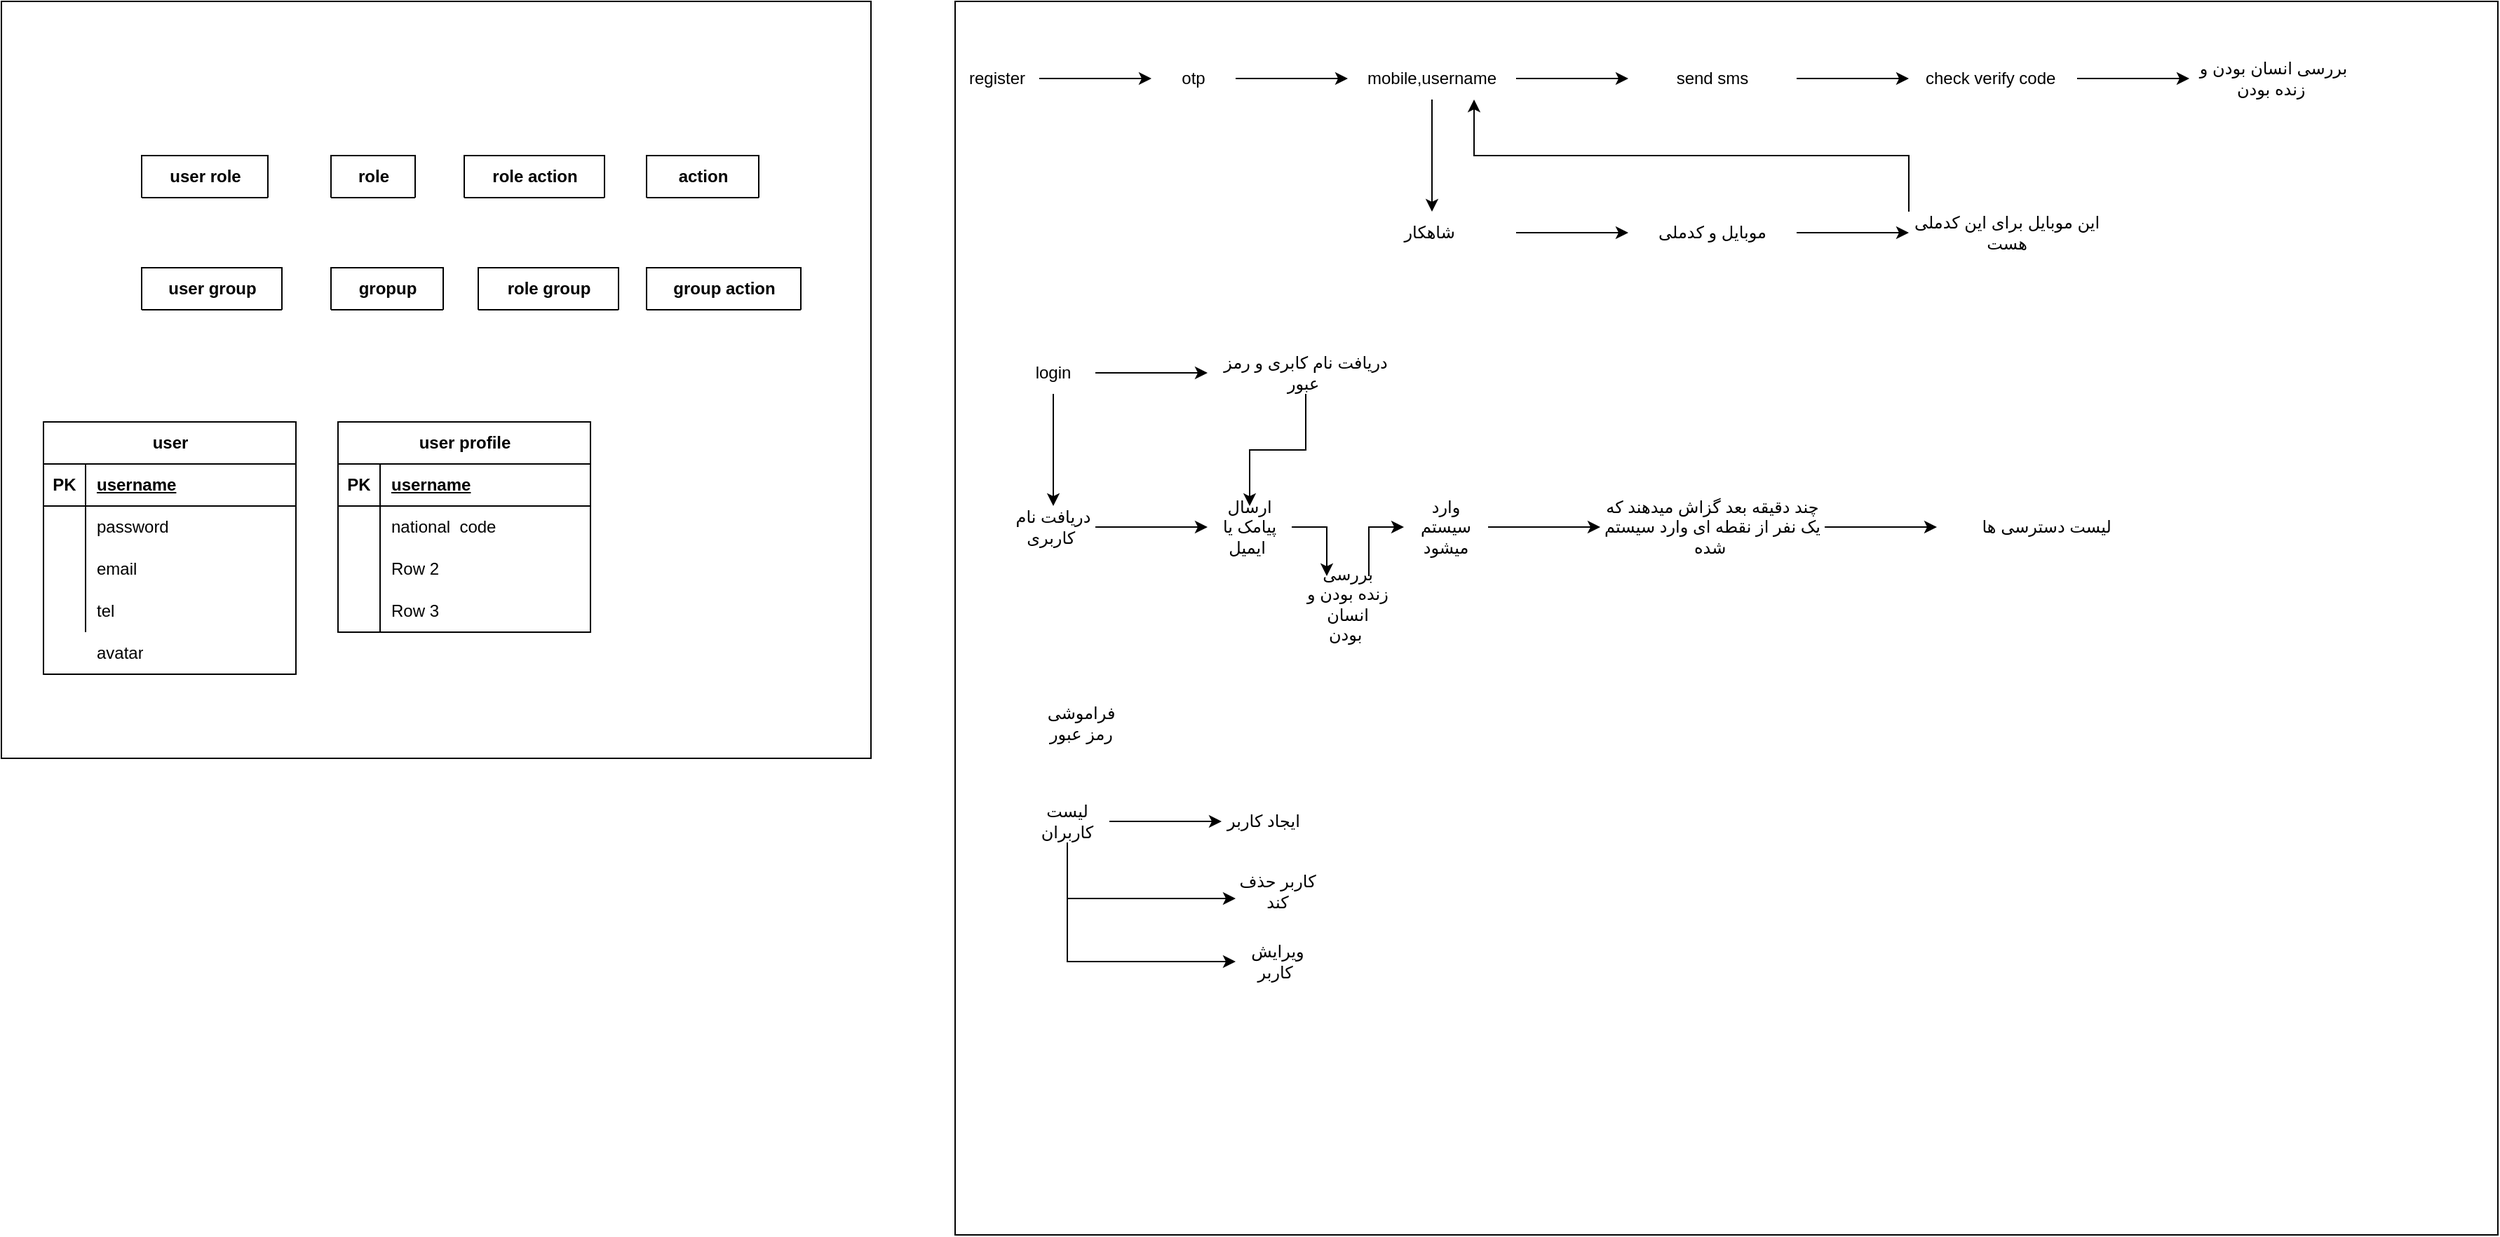 <mxfile version="21.3.2" type="device">
  <diagram name="Page-1" id="mZm7nvFDYZ6d_9sWGojl">
    <mxGraphModel dx="733" dy="1436" grid="1" gridSize="10" guides="1" tooltips="1" connect="1" arrows="1" fold="1" page="1" pageScale="1" pageWidth="850" pageHeight="1100" math="0" shadow="0">
      <root>
        <mxCell id="0" />
        <mxCell id="1" parent="0" />
        <mxCell id="eB7bDLp0G9ZgfpI1zOwj-138" value="" style="verticalLabelPosition=bottom;verticalAlign=top;html=1;shape=mxgraph.basic.rect;fillColor2=none;strokeWidth=1;size=20;indent=5;" vertex="1" parent="1">
          <mxGeometry x="10" y="-20" width="620" height="540" as="geometry" />
        </mxCell>
        <mxCell id="eB7bDLp0G9ZgfpI1zOwj-1" value="user" style="shape=table;startSize=30;container=1;collapsible=1;childLayout=tableLayout;fixedRows=1;rowLines=0;fontStyle=1;align=center;resizeLast=1;html=1;" vertex="1" parent="1">
          <mxGeometry x="40" y="280" width="180" height="180" as="geometry">
            <mxRectangle x="110" y="220" width="70" height="30" as="alternateBounds" />
          </mxGeometry>
        </mxCell>
        <mxCell id="eB7bDLp0G9ZgfpI1zOwj-2" value="" style="shape=tableRow;horizontal=0;startSize=0;swimlaneHead=0;swimlaneBody=0;fillColor=none;collapsible=0;dropTarget=0;points=[[0,0.5],[1,0.5]];portConstraint=eastwest;top=0;left=0;right=0;bottom=1;" vertex="1" parent="eB7bDLp0G9ZgfpI1zOwj-1">
          <mxGeometry y="30" width="180" height="30" as="geometry" />
        </mxCell>
        <mxCell id="eB7bDLp0G9ZgfpI1zOwj-3" value="PK" style="shape=partialRectangle;connectable=0;fillColor=none;top=0;left=0;bottom=0;right=0;fontStyle=1;overflow=hidden;whiteSpace=wrap;html=1;" vertex="1" parent="eB7bDLp0G9ZgfpI1zOwj-2">
          <mxGeometry width="30" height="30" as="geometry">
            <mxRectangle width="30" height="30" as="alternateBounds" />
          </mxGeometry>
        </mxCell>
        <mxCell id="eB7bDLp0G9ZgfpI1zOwj-4" value="username" style="shape=partialRectangle;connectable=0;fillColor=none;top=0;left=0;bottom=0;right=0;align=left;spacingLeft=6;fontStyle=5;overflow=hidden;whiteSpace=wrap;html=1;" vertex="1" parent="eB7bDLp0G9ZgfpI1zOwj-2">
          <mxGeometry x="30" width="150" height="30" as="geometry">
            <mxRectangle width="150" height="30" as="alternateBounds" />
          </mxGeometry>
        </mxCell>
        <mxCell id="eB7bDLp0G9ZgfpI1zOwj-5" value="" style="shape=tableRow;horizontal=0;startSize=0;swimlaneHead=0;swimlaneBody=0;fillColor=none;collapsible=0;dropTarget=0;points=[[0,0.5],[1,0.5]];portConstraint=eastwest;top=0;left=0;right=0;bottom=0;" vertex="1" parent="eB7bDLp0G9ZgfpI1zOwj-1">
          <mxGeometry y="60" width="180" height="30" as="geometry" />
        </mxCell>
        <mxCell id="eB7bDLp0G9ZgfpI1zOwj-6" value="" style="shape=partialRectangle;connectable=0;fillColor=none;top=0;left=0;bottom=0;right=0;editable=1;overflow=hidden;whiteSpace=wrap;html=1;" vertex="1" parent="eB7bDLp0G9ZgfpI1zOwj-5">
          <mxGeometry width="30" height="30" as="geometry">
            <mxRectangle width="30" height="30" as="alternateBounds" />
          </mxGeometry>
        </mxCell>
        <mxCell id="eB7bDLp0G9ZgfpI1zOwj-7" value="password" style="shape=partialRectangle;connectable=0;fillColor=none;top=0;left=0;bottom=0;right=0;align=left;spacingLeft=6;overflow=hidden;whiteSpace=wrap;html=1;" vertex="1" parent="eB7bDLp0G9ZgfpI1zOwj-5">
          <mxGeometry x="30" width="150" height="30" as="geometry">
            <mxRectangle width="150" height="30" as="alternateBounds" />
          </mxGeometry>
        </mxCell>
        <mxCell id="eB7bDLp0G9ZgfpI1zOwj-8" value="" style="shape=tableRow;horizontal=0;startSize=0;swimlaneHead=0;swimlaneBody=0;fillColor=none;collapsible=0;dropTarget=0;points=[[0,0.5],[1,0.5]];portConstraint=eastwest;top=0;left=0;right=0;bottom=0;" vertex="1" parent="eB7bDLp0G9ZgfpI1zOwj-1">
          <mxGeometry y="90" width="180" height="30" as="geometry" />
        </mxCell>
        <mxCell id="eB7bDLp0G9ZgfpI1zOwj-9" value="" style="shape=partialRectangle;connectable=0;fillColor=none;top=0;left=0;bottom=0;right=0;editable=1;overflow=hidden;whiteSpace=wrap;html=1;" vertex="1" parent="eB7bDLp0G9ZgfpI1zOwj-8">
          <mxGeometry width="30" height="30" as="geometry">
            <mxRectangle width="30" height="30" as="alternateBounds" />
          </mxGeometry>
        </mxCell>
        <mxCell id="eB7bDLp0G9ZgfpI1zOwj-10" value="email" style="shape=partialRectangle;connectable=0;fillColor=none;top=0;left=0;bottom=0;right=0;align=left;spacingLeft=6;overflow=hidden;whiteSpace=wrap;html=1;" vertex="1" parent="eB7bDLp0G9ZgfpI1zOwj-8">
          <mxGeometry x="30" width="150" height="30" as="geometry">
            <mxRectangle width="150" height="30" as="alternateBounds" />
          </mxGeometry>
        </mxCell>
        <mxCell id="eB7bDLp0G9ZgfpI1zOwj-11" value="" style="shape=tableRow;horizontal=0;startSize=0;swimlaneHead=0;swimlaneBody=0;fillColor=none;collapsible=0;dropTarget=0;points=[[0,0.5],[1,0.5]];portConstraint=eastwest;top=0;left=0;right=0;bottom=0;" vertex="1" parent="eB7bDLp0G9ZgfpI1zOwj-1">
          <mxGeometry y="120" width="180" height="30" as="geometry" />
        </mxCell>
        <mxCell id="eB7bDLp0G9ZgfpI1zOwj-12" value="" style="shape=partialRectangle;connectable=0;fillColor=none;top=0;left=0;bottom=0;right=0;editable=1;overflow=hidden;whiteSpace=wrap;html=1;" vertex="1" parent="eB7bDLp0G9ZgfpI1zOwj-11">
          <mxGeometry width="30" height="30" as="geometry">
            <mxRectangle width="30" height="30" as="alternateBounds" />
          </mxGeometry>
        </mxCell>
        <mxCell id="eB7bDLp0G9ZgfpI1zOwj-13" value="tel" style="shape=partialRectangle;connectable=0;fillColor=none;top=0;left=0;bottom=0;right=0;align=left;spacingLeft=6;overflow=hidden;whiteSpace=wrap;html=1;" vertex="1" parent="eB7bDLp0G9ZgfpI1zOwj-11">
          <mxGeometry x="30" width="150" height="30" as="geometry">
            <mxRectangle width="150" height="30" as="alternateBounds" />
          </mxGeometry>
        </mxCell>
        <mxCell id="eB7bDLp0G9ZgfpI1zOwj-14" value="role" style="shape=table;startSize=30;container=1;collapsible=1;childLayout=tableLayout;fixedRows=1;rowLines=0;fontStyle=1;align=center;resizeLast=1;html=1;" vertex="1" collapsed="1" parent="1">
          <mxGeometry x="245" y="90" width="60" height="30" as="geometry">
            <mxRectangle x="245" y="90" width="180" height="150" as="alternateBounds" />
          </mxGeometry>
        </mxCell>
        <mxCell id="eB7bDLp0G9ZgfpI1zOwj-15" value="" style="shape=tableRow;horizontal=0;startSize=0;swimlaneHead=0;swimlaneBody=0;fillColor=none;collapsible=0;dropTarget=0;points=[[0,0.5],[1,0.5]];portConstraint=eastwest;top=0;left=0;right=0;bottom=1;" vertex="1" parent="eB7bDLp0G9ZgfpI1zOwj-14">
          <mxGeometry y="30" width="180" height="30" as="geometry" />
        </mxCell>
        <mxCell id="eB7bDLp0G9ZgfpI1zOwj-16" value="PK" style="shape=partialRectangle;connectable=0;fillColor=none;top=0;left=0;bottom=0;right=0;fontStyle=1;overflow=hidden;whiteSpace=wrap;html=1;" vertex="1" parent="eB7bDLp0G9ZgfpI1zOwj-15">
          <mxGeometry width="30" height="30" as="geometry">
            <mxRectangle width="30" height="30" as="alternateBounds" />
          </mxGeometry>
        </mxCell>
        <mxCell id="eB7bDLp0G9ZgfpI1zOwj-17" value="UniqueID" style="shape=partialRectangle;connectable=0;fillColor=none;top=0;left=0;bottom=0;right=0;align=left;spacingLeft=6;fontStyle=5;overflow=hidden;whiteSpace=wrap;html=1;" vertex="1" parent="eB7bDLp0G9ZgfpI1zOwj-15">
          <mxGeometry x="30" width="150" height="30" as="geometry">
            <mxRectangle width="150" height="30" as="alternateBounds" />
          </mxGeometry>
        </mxCell>
        <mxCell id="eB7bDLp0G9ZgfpI1zOwj-18" value="" style="shape=tableRow;horizontal=0;startSize=0;swimlaneHead=0;swimlaneBody=0;fillColor=none;collapsible=0;dropTarget=0;points=[[0,0.5],[1,0.5]];portConstraint=eastwest;top=0;left=0;right=0;bottom=0;" vertex="1" parent="eB7bDLp0G9ZgfpI1zOwj-14">
          <mxGeometry y="60" width="180" height="30" as="geometry" />
        </mxCell>
        <mxCell id="eB7bDLp0G9ZgfpI1zOwj-19" value="" style="shape=partialRectangle;connectable=0;fillColor=none;top=0;left=0;bottom=0;right=0;editable=1;overflow=hidden;whiteSpace=wrap;html=1;" vertex="1" parent="eB7bDLp0G9ZgfpI1zOwj-18">
          <mxGeometry width="30" height="30" as="geometry">
            <mxRectangle width="30" height="30" as="alternateBounds" />
          </mxGeometry>
        </mxCell>
        <mxCell id="eB7bDLp0G9ZgfpI1zOwj-20" value="Row 1" style="shape=partialRectangle;connectable=0;fillColor=none;top=0;left=0;bottom=0;right=0;align=left;spacingLeft=6;overflow=hidden;whiteSpace=wrap;html=1;" vertex="1" parent="eB7bDLp0G9ZgfpI1zOwj-18">
          <mxGeometry x="30" width="150" height="30" as="geometry">
            <mxRectangle width="150" height="30" as="alternateBounds" />
          </mxGeometry>
        </mxCell>
        <mxCell id="eB7bDLp0G9ZgfpI1zOwj-21" value="" style="shape=tableRow;horizontal=0;startSize=0;swimlaneHead=0;swimlaneBody=0;fillColor=none;collapsible=0;dropTarget=0;points=[[0,0.5],[1,0.5]];portConstraint=eastwest;top=0;left=0;right=0;bottom=0;" vertex="1" parent="eB7bDLp0G9ZgfpI1zOwj-14">
          <mxGeometry y="90" width="180" height="30" as="geometry" />
        </mxCell>
        <mxCell id="eB7bDLp0G9ZgfpI1zOwj-22" value="" style="shape=partialRectangle;connectable=0;fillColor=none;top=0;left=0;bottom=0;right=0;editable=1;overflow=hidden;whiteSpace=wrap;html=1;" vertex="1" parent="eB7bDLp0G9ZgfpI1zOwj-21">
          <mxGeometry width="30" height="30" as="geometry">
            <mxRectangle width="30" height="30" as="alternateBounds" />
          </mxGeometry>
        </mxCell>
        <mxCell id="eB7bDLp0G9ZgfpI1zOwj-23" value="Row 2" style="shape=partialRectangle;connectable=0;fillColor=none;top=0;left=0;bottom=0;right=0;align=left;spacingLeft=6;overflow=hidden;whiteSpace=wrap;html=1;" vertex="1" parent="eB7bDLp0G9ZgfpI1zOwj-21">
          <mxGeometry x="30" width="150" height="30" as="geometry">
            <mxRectangle width="150" height="30" as="alternateBounds" />
          </mxGeometry>
        </mxCell>
        <mxCell id="eB7bDLp0G9ZgfpI1zOwj-24" value="" style="shape=tableRow;horizontal=0;startSize=0;swimlaneHead=0;swimlaneBody=0;fillColor=none;collapsible=0;dropTarget=0;points=[[0,0.5],[1,0.5]];portConstraint=eastwest;top=0;left=0;right=0;bottom=0;" vertex="1" parent="eB7bDLp0G9ZgfpI1zOwj-14">
          <mxGeometry y="120" width="180" height="30" as="geometry" />
        </mxCell>
        <mxCell id="eB7bDLp0G9ZgfpI1zOwj-25" value="" style="shape=partialRectangle;connectable=0;fillColor=none;top=0;left=0;bottom=0;right=0;editable=1;overflow=hidden;whiteSpace=wrap;html=1;" vertex="1" parent="eB7bDLp0G9ZgfpI1zOwj-24">
          <mxGeometry width="30" height="30" as="geometry">
            <mxRectangle width="30" height="30" as="alternateBounds" />
          </mxGeometry>
        </mxCell>
        <mxCell id="eB7bDLp0G9ZgfpI1zOwj-26" value="Row 3" style="shape=partialRectangle;connectable=0;fillColor=none;top=0;left=0;bottom=0;right=0;align=left;spacingLeft=6;overflow=hidden;whiteSpace=wrap;html=1;" vertex="1" parent="eB7bDLp0G9ZgfpI1zOwj-24">
          <mxGeometry x="30" width="150" height="30" as="geometry">
            <mxRectangle width="150" height="30" as="alternateBounds" />
          </mxGeometry>
        </mxCell>
        <mxCell id="eB7bDLp0G9ZgfpI1zOwj-27" value="action" style="shape=table;startSize=30;container=1;collapsible=1;childLayout=tableLayout;fixedRows=1;rowLines=0;fontStyle=1;align=center;resizeLast=1;html=1;" vertex="1" collapsed="1" parent="1">
          <mxGeometry x="470" y="90" width="80" height="30" as="geometry">
            <mxRectangle x="335" y="90" width="180" height="150" as="alternateBounds" />
          </mxGeometry>
        </mxCell>
        <mxCell id="eB7bDLp0G9ZgfpI1zOwj-28" value="" style="shape=tableRow;horizontal=0;startSize=0;swimlaneHead=0;swimlaneBody=0;fillColor=none;collapsible=0;dropTarget=0;points=[[0,0.5],[1,0.5]];portConstraint=eastwest;top=0;left=0;right=0;bottom=1;" vertex="1" parent="eB7bDLp0G9ZgfpI1zOwj-27">
          <mxGeometry y="30" width="180" height="30" as="geometry" />
        </mxCell>
        <mxCell id="eB7bDLp0G9ZgfpI1zOwj-29" value="PK" style="shape=partialRectangle;connectable=0;fillColor=none;top=0;left=0;bottom=0;right=0;fontStyle=1;overflow=hidden;whiteSpace=wrap;html=1;" vertex="1" parent="eB7bDLp0G9ZgfpI1zOwj-28">
          <mxGeometry width="30" height="30" as="geometry">
            <mxRectangle width="30" height="30" as="alternateBounds" />
          </mxGeometry>
        </mxCell>
        <mxCell id="eB7bDLp0G9ZgfpI1zOwj-30" value="UniqueID" style="shape=partialRectangle;connectable=0;fillColor=none;top=0;left=0;bottom=0;right=0;align=left;spacingLeft=6;fontStyle=5;overflow=hidden;whiteSpace=wrap;html=1;" vertex="1" parent="eB7bDLp0G9ZgfpI1zOwj-28">
          <mxGeometry x="30" width="150" height="30" as="geometry">
            <mxRectangle width="150" height="30" as="alternateBounds" />
          </mxGeometry>
        </mxCell>
        <mxCell id="eB7bDLp0G9ZgfpI1zOwj-31" value="" style="shape=tableRow;horizontal=0;startSize=0;swimlaneHead=0;swimlaneBody=0;fillColor=none;collapsible=0;dropTarget=0;points=[[0,0.5],[1,0.5]];portConstraint=eastwest;top=0;left=0;right=0;bottom=0;" vertex="1" parent="eB7bDLp0G9ZgfpI1zOwj-27">
          <mxGeometry y="60" width="180" height="30" as="geometry" />
        </mxCell>
        <mxCell id="eB7bDLp0G9ZgfpI1zOwj-32" value="" style="shape=partialRectangle;connectable=0;fillColor=none;top=0;left=0;bottom=0;right=0;editable=1;overflow=hidden;whiteSpace=wrap;html=1;" vertex="1" parent="eB7bDLp0G9ZgfpI1zOwj-31">
          <mxGeometry width="30" height="30" as="geometry">
            <mxRectangle width="30" height="30" as="alternateBounds" />
          </mxGeometry>
        </mxCell>
        <mxCell id="eB7bDLp0G9ZgfpI1zOwj-33" value="Row 1" style="shape=partialRectangle;connectable=0;fillColor=none;top=0;left=0;bottom=0;right=0;align=left;spacingLeft=6;overflow=hidden;whiteSpace=wrap;html=1;" vertex="1" parent="eB7bDLp0G9ZgfpI1zOwj-31">
          <mxGeometry x="30" width="150" height="30" as="geometry">
            <mxRectangle width="150" height="30" as="alternateBounds" />
          </mxGeometry>
        </mxCell>
        <mxCell id="eB7bDLp0G9ZgfpI1zOwj-34" value="" style="shape=tableRow;horizontal=0;startSize=0;swimlaneHead=0;swimlaneBody=0;fillColor=none;collapsible=0;dropTarget=0;points=[[0,0.5],[1,0.5]];portConstraint=eastwest;top=0;left=0;right=0;bottom=0;" vertex="1" parent="eB7bDLp0G9ZgfpI1zOwj-27">
          <mxGeometry y="90" width="180" height="30" as="geometry" />
        </mxCell>
        <mxCell id="eB7bDLp0G9ZgfpI1zOwj-35" value="" style="shape=partialRectangle;connectable=0;fillColor=none;top=0;left=0;bottom=0;right=0;editable=1;overflow=hidden;whiteSpace=wrap;html=1;" vertex="1" parent="eB7bDLp0G9ZgfpI1zOwj-34">
          <mxGeometry width="30" height="30" as="geometry">
            <mxRectangle width="30" height="30" as="alternateBounds" />
          </mxGeometry>
        </mxCell>
        <mxCell id="eB7bDLp0G9ZgfpI1zOwj-36" value="Row 2" style="shape=partialRectangle;connectable=0;fillColor=none;top=0;left=0;bottom=0;right=0;align=left;spacingLeft=6;overflow=hidden;whiteSpace=wrap;html=1;" vertex="1" parent="eB7bDLp0G9ZgfpI1zOwj-34">
          <mxGeometry x="30" width="150" height="30" as="geometry">
            <mxRectangle width="150" height="30" as="alternateBounds" />
          </mxGeometry>
        </mxCell>
        <mxCell id="eB7bDLp0G9ZgfpI1zOwj-37" value="" style="shape=tableRow;horizontal=0;startSize=0;swimlaneHead=0;swimlaneBody=0;fillColor=none;collapsible=0;dropTarget=0;points=[[0,0.5],[1,0.5]];portConstraint=eastwest;top=0;left=0;right=0;bottom=0;" vertex="1" parent="eB7bDLp0G9ZgfpI1zOwj-27">
          <mxGeometry y="120" width="180" height="30" as="geometry" />
        </mxCell>
        <mxCell id="eB7bDLp0G9ZgfpI1zOwj-38" value="" style="shape=partialRectangle;connectable=0;fillColor=none;top=0;left=0;bottom=0;right=0;editable=1;overflow=hidden;whiteSpace=wrap;html=1;" vertex="1" parent="eB7bDLp0G9ZgfpI1zOwj-37">
          <mxGeometry width="30" height="30" as="geometry">
            <mxRectangle width="30" height="30" as="alternateBounds" />
          </mxGeometry>
        </mxCell>
        <mxCell id="eB7bDLp0G9ZgfpI1zOwj-39" value="Row 3" style="shape=partialRectangle;connectable=0;fillColor=none;top=0;left=0;bottom=0;right=0;align=left;spacingLeft=6;overflow=hidden;whiteSpace=wrap;html=1;" vertex="1" parent="eB7bDLp0G9ZgfpI1zOwj-37">
          <mxGeometry x="30" width="150" height="30" as="geometry">
            <mxRectangle width="150" height="30" as="alternateBounds" />
          </mxGeometry>
        </mxCell>
        <mxCell id="eB7bDLp0G9ZgfpI1zOwj-40" value="role action" style="shape=table;startSize=30;container=1;collapsible=1;childLayout=tableLayout;fixedRows=1;rowLines=0;fontStyle=1;align=center;resizeLast=1;html=1;" vertex="1" collapsed="1" parent="1">
          <mxGeometry x="340" y="90" width="100" height="30" as="geometry">
            <mxRectangle x="320" y="170" width="180" height="150" as="alternateBounds" />
          </mxGeometry>
        </mxCell>
        <mxCell id="eB7bDLp0G9ZgfpI1zOwj-41" value="" style="shape=tableRow;horizontal=0;startSize=0;swimlaneHead=0;swimlaneBody=0;fillColor=none;collapsible=0;dropTarget=0;points=[[0,0.5],[1,0.5]];portConstraint=eastwest;top=0;left=0;right=0;bottom=1;" vertex="1" parent="eB7bDLp0G9ZgfpI1zOwj-40">
          <mxGeometry y="30" width="180" height="30" as="geometry" />
        </mxCell>
        <mxCell id="eB7bDLp0G9ZgfpI1zOwj-42" value="PK" style="shape=partialRectangle;connectable=0;fillColor=none;top=0;left=0;bottom=0;right=0;fontStyle=1;overflow=hidden;whiteSpace=wrap;html=1;" vertex="1" parent="eB7bDLp0G9ZgfpI1zOwj-41">
          <mxGeometry width="30" height="30" as="geometry">
            <mxRectangle width="30" height="30" as="alternateBounds" />
          </mxGeometry>
        </mxCell>
        <mxCell id="eB7bDLp0G9ZgfpI1zOwj-43" value="UniqueID" style="shape=partialRectangle;connectable=0;fillColor=none;top=0;left=0;bottom=0;right=0;align=left;spacingLeft=6;fontStyle=5;overflow=hidden;whiteSpace=wrap;html=1;" vertex="1" parent="eB7bDLp0G9ZgfpI1zOwj-41">
          <mxGeometry x="30" width="150" height="30" as="geometry">
            <mxRectangle width="150" height="30" as="alternateBounds" />
          </mxGeometry>
        </mxCell>
        <mxCell id="eB7bDLp0G9ZgfpI1zOwj-44" value="" style="shape=tableRow;horizontal=0;startSize=0;swimlaneHead=0;swimlaneBody=0;fillColor=none;collapsible=0;dropTarget=0;points=[[0,0.5],[1,0.5]];portConstraint=eastwest;top=0;left=0;right=0;bottom=0;" vertex="1" parent="eB7bDLp0G9ZgfpI1zOwj-40">
          <mxGeometry y="60" width="180" height="30" as="geometry" />
        </mxCell>
        <mxCell id="eB7bDLp0G9ZgfpI1zOwj-45" value="" style="shape=partialRectangle;connectable=0;fillColor=none;top=0;left=0;bottom=0;right=0;editable=1;overflow=hidden;whiteSpace=wrap;html=1;" vertex="1" parent="eB7bDLp0G9ZgfpI1zOwj-44">
          <mxGeometry width="30" height="30" as="geometry">
            <mxRectangle width="30" height="30" as="alternateBounds" />
          </mxGeometry>
        </mxCell>
        <mxCell id="eB7bDLp0G9ZgfpI1zOwj-46" value="Row 1" style="shape=partialRectangle;connectable=0;fillColor=none;top=0;left=0;bottom=0;right=0;align=left;spacingLeft=6;overflow=hidden;whiteSpace=wrap;html=1;" vertex="1" parent="eB7bDLp0G9ZgfpI1zOwj-44">
          <mxGeometry x="30" width="150" height="30" as="geometry">
            <mxRectangle width="150" height="30" as="alternateBounds" />
          </mxGeometry>
        </mxCell>
        <mxCell id="eB7bDLp0G9ZgfpI1zOwj-47" value="" style="shape=tableRow;horizontal=0;startSize=0;swimlaneHead=0;swimlaneBody=0;fillColor=none;collapsible=0;dropTarget=0;points=[[0,0.5],[1,0.5]];portConstraint=eastwest;top=0;left=0;right=0;bottom=0;" vertex="1" parent="eB7bDLp0G9ZgfpI1zOwj-40">
          <mxGeometry y="90" width="180" height="30" as="geometry" />
        </mxCell>
        <mxCell id="eB7bDLp0G9ZgfpI1zOwj-48" value="" style="shape=partialRectangle;connectable=0;fillColor=none;top=0;left=0;bottom=0;right=0;editable=1;overflow=hidden;whiteSpace=wrap;html=1;" vertex="1" parent="eB7bDLp0G9ZgfpI1zOwj-47">
          <mxGeometry width="30" height="30" as="geometry">
            <mxRectangle width="30" height="30" as="alternateBounds" />
          </mxGeometry>
        </mxCell>
        <mxCell id="eB7bDLp0G9ZgfpI1zOwj-49" value="Row 2" style="shape=partialRectangle;connectable=0;fillColor=none;top=0;left=0;bottom=0;right=0;align=left;spacingLeft=6;overflow=hidden;whiteSpace=wrap;html=1;" vertex="1" parent="eB7bDLp0G9ZgfpI1zOwj-47">
          <mxGeometry x="30" width="150" height="30" as="geometry">
            <mxRectangle width="150" height="30" as="alternateBounds" />
          </mxGeometry>
        </mxCell>
        <mxCell id="eB7bDLp0G9ZgfpI1zOwj-50" value="" style="shape=tableRow;horizontal=0;startSize=0;swimlaneHead=0;swimlaneBody=0;fillColor=none;collapsible=0;dropTarget=0;points=[[0,0.5],[1,0.5]];portConstraint=eastwest;top=0;left=0;right=0;bottom=0;" vertex="1" parent="eB7bDLp0G9ZgfpI1zOwj-40">
          <mxGeometry y="120" width="180" height="30" as="geometry" />
        </mxCell>
        <mxCell id="eB7bDLp0G9ZgfpI1zOwj-51" value="" style="shape=partialRectangle;connectable=0;fillColor=none;top=0;left=0;bottom=0;right=0;editable=1;overflow=hidden;whiteSpace=wrap;html=1;" vertex="1" parent="eB7bDLp0G9ZgfpI1zOwj-50">
          <mxGeometry width="30" height="30" as="geometry">
            <mxRectangle width="30" height="30" as="alternateBounds" />
          </mxGeometry>
        </mxCell>
        <mxCell id="eB7bDLp0G9ZgfpI1zOwj-52" value="Row 3" style="shape=partialRectangle;connectable=0;fillColor=none;top=0;left=0;bottom=0;right=0;align=left;spacingLeft=6;overflow=hidden;whiteSpace=wrap;html=1;" vertex="1" parent="eB7bDLp0G9ZgfpI1zOwj-50">
          <mxGeometry x="30" width="150" height="30" as="geometry">
            <mxRectangle width="150" height="30" as="alternateBounds" />
          </mxGeometry>
        </mxCell>
        <mxCell id="eB7bDLp0G9ZgfpI1zOwj-53" value="gropup" style="shape=table;startSize=30;container=1;collapsible=1;childLayout=tableLayout;fixedRows=1;rowLines=0;fontStyle=1;align=center;resizeLast=1;html=1;" vertex="1" collapsed="1" parent="1">
          <mxGeometry x="245" y="170" width="80" height="30" as="geometry">
            <mxRectangle x="245" y="160" width="175" height="150" as="alternateBounds" />
          </mxGeometry>
        </mxCell>
        <mxCell id="eB7bDLp0G9ZgfpI1zOwj-54" value="" style="shape=tableRow;horizontal=0;startSize=0;swimlaneHead=0;swimlaneBody=0;fillColor=none;collapsible=0;dropTarget=0;points=[[0,0.5],[1,0.5]];portConstraint=eastwest;top=0;left=0;right=0;bottom=1;" vertex="1" parent="eB7bDLp0G9ZgfpI1zOwj-53">
          <mxGeometry y="30" width="175" height="30" as="geometry" />
        </mxCell>
        <mxCell id="eB7bDLp0G9ZgfpI1zOwj-55" value="PK" style="shape=partialRectangle;connectable=0;fillColor=none;top=0;left=0;bottom=0;right=0;fontStyle=1;overflow=hidden;whiteSpace=wrap;html=1;" vertex="1" parent="eB7bDLp0G9ZgfpI1zOwj-54">
          <mxGeometry width="30" height="30" as="geometry">
            <mxRectangle width="30" height="30" as="alternateBounds" />
          </mxGeometry>
        </mxCell>
        <mxCell id="eB7bDLp0G9ZgfpI1zOwj-56" value="UniqueID" style="shape=partialRectangle;connectable=0;fillColor=none;top=0;left=0;bottom=0;right=0;align=left;spacingLeft=6;fontStyle=5;overflow=hidden;whiteSpace=wrap;html=1;" vertex="1" parent="eB7bDLp0G9ZgfpI1zOwj-54">
          <mxGeometry x="30" width="145" height="30" as="geometry">
            <mxRectangle width="145" height="30" as="alternateBounds" />
          </mxGeometry>
        </mxCell>
        <mxCell id="eB7bDLp0G9ZgfpI1zOwj-57" value="" style="shape=tableRow;horizontal=0;startSize=0;swimlaneHead=0;swimlaneBody=0;fillColor=none;collapsible=0;dropTarget=0;points=[[0,0.5],[1,0.5]];portConstraint=eastwest;top=0;left=0;right=0;bottom=0;" vertex="1" parent="eB7bDLp0G9ZgfpI1zOwj-53">
          <mxGeometry y="60" width="175" height="30" as="geometry" />
        </mxCell>
        <mxCell id="eB7bDLp0G9ZgfpI1zOwj-58" value="" style="shape=partialRectangle;connectable=0;fillColor=none;top=0;left=0;bottom=0;right=0;editable=1;overflow=hidden;whiteSpace=wrap;html=1;" vertex="1" parent="eB7bDLp0G9ZgfpI1zOwj-57">
          <mxGeometry width="30" height="30" as="geometry">
            <mxRectangle width="30" height="30" as="alternateBounds" />
          </mxGeometry>
        </mxCell>
        <mxCell id="eB7bDLp0G9ZgfpI1zOwj-59" value="Row 1" style="shape=partialRectangle;connectable=0;fillColor=none;top=0;left=0;bottom=0;right=0;align=left;spacingLeft=6;overflow=hidden;whiteSpace=wrap;html=1;" vertex="1" parent="eB7bDLp0G9ZgfpI1zOwj-57">
          <mxGeometry x="30" width="145" height="30" as="geometry">
            <mxRectangle width="145" height="30" as="alternateBounds" />
          </mxGeometry>
        </mxCell>
        <mxCell id="eB7bDLp0G9ZgfpI1zOwj-60" value="" style="shape=tableRow;horizontal=0;startSize=0;swimlaneHead=0;swimlaneBody=0;fillColor=none;collapsible=0;dropTarget=0;points=[[0,0.5],[1,0.5]];portConstraint=eastwest;top=0;left=0;right=0;bottom=0;" vertex="1" parent="eB7bDLp0G9ZgfpI1zOwj-53">
          <mxGeometry y="90" width="175" height="30" as="geometry" />
        </mxCell>
        <mxCell id="eB7bDLp0G9ZgfpI1zOwj-61" value="" style="shape=partialRectangle;connectable=0;fillColor=none;top=0;left=0;bottom=0;right=0;editable=1;overflow=hidden;whiteSpace=wrap;html=1;" vertex="1" parent="eB7bDLp0G9ZgfpI1zOwj-60">
          <mxGeometry width="30" height="30" as="geometry">
            <mxRectangle width="30" height="30" as="alternateBounds" />
          </mxGeometry>
        </mxCell>
        <mxCell id="eB7bDLp0G9ZgfpI1zOwj-62" value="Row 2" style="shape=partialRectangle;connectable=0;fillColor=none;top=0;left=0;bottom=0;right=0;align=left;spacingLeft=6;overflow=hidden;whiteSpace=wrap;html=1;" vertex="1" parent="eB7bDLp0G9ZgfpI1zOwj-60">
          <mxGeometry x="30" width="145" height="30" as="geometry">
            <mxRectangle width="145" height="30" as="alternateBounds" />
          </mxGeometry>
        </mxCell>
        <mxCell id="eB7bDLp0G9ZgfpI1zOwj-63" value="" style="shape=tableRow;horizontal=0;startSize=0;swimlaneHead=0;swimlaneBody=0;fillColor=none;collapsible=0;dropTarget=0;points=[[0,0.5],[1,0.5]];portConstraint=eastwest;top=0;left=0;right=0;bottom=0;" vertex="1" parent="eB7bDLp0G9ZgfpI1zOwj-53">
          <mxGeometry y="120" width="175" height="30" as="geometry" />
        </mxCell>
        <mxCell id="eB7bDLp0G9ZgfpI1zOwj-64" value="" style="shape=partialRectangle;connectable=0;fillColor=none;top=0;left=0;bottom=0;right=0;editable=1;overflow=hidden;whiteSpace=wrap;html=1;" vertex="1" parent="eB7bDLp0G9ZgfpI1zOwj-63">
          <mxGeometry width="30" height="30" as="geometry">
            <mxRectangle width="30" height="30" as="alternateBounds" />
          </mxGeometry>
        </mxCell>
        <mxCell id="eB7bDLp0G9ZgfpI1zOwj-65" value="Row 3" style="shape=partialRectangle;connectable=0;fillColor=none;top=0;left=0;bottom=0;right=0;align=left;spacingLeft=6;overflow=hidden;whiteSpace=wrap;html=1;" vertex="1" parent="eB7bDLp0G9ZgfpI1zOwj-63">
          <mxGeometry x="30" width="145" height="30" as="geometry">
            <mxRectangle width="145" height="30" as="alternateBounds" />
          </mxGeometry>
        </mxCell>
        <mxCell id="eB7bDLp0G9ZgfpI1zOwj-66" value="role group" style="shape=table;startSize=30;container=1;collapsible=1;childLayout=tableLayout;fixedRows=1;rowLines=0;fontStyle=1;align=center;resizeLast=1;html=1;" vertex="1" collapsed="1" parent="1">
          <mxGeometry x="350" y="170" width="100" height="30" as="geometry">
            <mxRectangle x="350" y="170" width="180" height="150" as="alternateBounds" />
          </mxGeometry>
        </mxCell>
        <mxCell id="eB7bDLp0G9ZgfpI1zOwj-67" value="" style="shape=tableRow;horizontal=0;startSize=0;swimlaneHead=0;swimlaneBody=0;fillColor=none;collapsible=0;dropTarget=0;points=[[0,0.5],[1,0.5]];portConstraint=eastwest;top=0;left=0;right=0;bottom=1;" vertex="1" parent="eB7bDLp0G9ZgfpI1zOwj-66">
          <mxGeometry y="30" width="180" height="30" as="geometry" />
        </mxCell>
        <mxCell id="eB7bDLp0G9ZgfpI1zOwj-68" value="PK" style="shape=partialRectangle;connectable=0;fillColor=none;top=0;left=0;bottom=0;right=0;fontStyle=1;overflow=hidden;whiteSpace=wrap;html=1;" vertex="1" parent="eB7bDLp0G9ZgfpI1zOwj-67">
          <mxGeometry width="30" height="30" as="geometry">
            <mxRectangle width="30" height="30" as="alternateBounds" />
          </mxGeometry>
        </mxCell>
        <mxCell id="eB7bDLp0G9ZgfpI1zOwj-69" value="UniqueID" style="shape=partialRectangle;connectable=0;fillColor=none;top=0;left=0;bottom=0;right=0;align=left;spacingLeft=6;fontStyle=5;overflow=hidden;whiteSpace=wrap;html=1;" vertex="1" parent="eB7bDLp0G9ZgfpI1zOwj-67">
          <mxGeometry x="30" width="150" height="30" as="geometry">
            <mxRectangle width="150" height="30" as="alternateBounds" />
          </mxGeometry>
        </mxCell>
        <mxCell id="eB7bDLp0G9ZgfpI1zOwj-70" value="" style="shape=tableRow;horizontal=0;startSize=0;swimlaneHead=0;swimlaneBody=0;fillColor=none;collapsible=0;dropTarget=0;points=[[0,0.5],[1,0.5]];portConstraint=eastwest;top=0;left=0;right=0;bottom=0;" vertex="1" parent="eB7bDLp0G9ZgfpI1zOwj-66">
          <mxGeometry y="60" width="180" height="30" as="geometry" />
        </mxCell>
        <mxCell id="eB7bDLp0G9ZgfpI1zOwj-71" value="" style="shape=partialRectangle;connectable=0;fillColor=none;top=0;left=0;bottom=0;right=0;editable=1;overflow=hidden;whiteSpace=wrap;html=1;" vertex="1" parent="eB7bDLp0G9ZgfpI1zOwj-70">
          <mxGeometry width="30" height="30" as="geometry">
            <mxRectangle width="30" height="30" as="alternateBounds" />
          </mxGeometry>
        </mxCell>
        <mxCell id="eB7bDLp0G9ZgfpI1zOwj-72" value="Row 1" style="shape=partialRectangle;connectable=0;fillColor=none;top=0;left=0;bottom=0;right=0;align=left;spacingLeft=6;overflow=hidden;whiteSpace=wrap;html=1;" vertex="1" parent="eB7bDLp0G9ZgfpI1zOwj-70">
          <mxGeometry x="30" width="150" height="30" as="geometry">
            <mxRectangle width="150" height="30" as="alternateBounds" />
          </mxGeometry>
        </mxCell>
        <mxCell id="eB7bDLp0G9ZgfpI1zOwj-73" value="" style="shape=tableRow;horizontal=0;startSize=0;swimlaneHead=0;swimlaneBody=0;fillColor=none;collapsible=0;dropTarget=0;points=[[0,0.5],[1,0.5]];portConstraint=eastwest;top=0;left=0;right=0;bottom=0;" vertex="1" parent="eB7bDLp0G9ZgfpI1zOwj-66">
          <mxGeometry y="90" width="180" height="30" as="geometry" />
        </mxCell>
        <mxCell id="eB7bDLp0G9ZgfpI1zOwj-74" value="" style="shape=partialRectangle;connectable=0;fillColor=none;top=0;left=0;bottom=0;right=0;editable=1;overflow=hidden;whiteSpace=wrap;html=1;" vertex="1" parent="eB7bDLp0G9ZgfpI1zOwj-73">
          <mxGeometry width="30" height="30" as="geometry">
            <mxRectangle width="30" height="30" as="alternateBounds" />
          </mxGeometry>
        </mxCell>
        <mxCell id="eB7bDLp0G9ZgfpI1zOwj-75" value="Row 2" style="shape=partialRectangle;connectable=0;fillColor=none;top=0;left=0;bottom=0;right=0;align=left;spacingLeft=6;overflow=hidden;whiteSpace=wrap;html=1;" vertex="1" parent="eB7bDLp0G9ZgfpI1zOwj-73">
          <mxGeometry x="30" width="150" height="30" as="geometry">
            <mxRectangle width="150" height="30" as="alternateBounds" />
          </mxGeometry>
        </mxCell>
        <mxCell id="eB7bDLp0G9ZgfpI1zOwj-76" value="" style="shape=tableRow;horizontal=0;startSize=0;swimlaneHead=0;swimlaneBody=0;fillColor=none;collapsible=0;dropTarget=0;points=[[0,0.5],[1,0.5]];portConstraint=eastwest;top=0;left=0;right=0;bottom=0;" vertex="1" parent="eB7bDLp0G9ZgfpI1zOwj-66">
          <mxGeometry y="120" width="180" height="30" as="geometry" />
        </mxCell>
        <mxCell id="eB7bDLp0G9ZgfpI1zOwj-77" value="" style="shape=partialRectangle;connectable=0;fillColor=none;top=0;left=0;bottom=0;right=0;editable=1;overflow=hidden;whiteSpace=wrap;html=1;" vertex="1" parent="eB7bDLp0G9ZgfpI1zOwj-76">
          <mxGeometry width="30" height="30" as="geometry">
            <mxRectangle width="30" height="30" as="alternateBounds" />
          </mxGeometry>
        </mxCell>
        <mxCell id="eB7bDLp0G9ZgfpI1zOwj-78" value="Row 3" style="shape=partialRectangle;connectable=0;fillColor=none;top=0;left=0;bottom=0;right=0;align=left;spacingLeft=6;overflow=hidden;whiteSpace=wrap;html=1;" vertex="1" parent="eB7bDLp0G9ZgfpI1zOwj-76">
          <mxGeometry x="30" width="150" height="30" as="geometry">
            <mxRectangle width="150" height="30" as="alternateBounds" />
          </mxGeometry>
        </mxCell>
        <mxCell id="eB7bDLp0G9ZgfpI1zOwj-79" value="user role" style="shape=table;startSize=30;container=1;collapsible=1;childLayout=tableLayout;fixedRows=1;rowLines=0;fontStyle=1;align=center;resizeLast=1;html=1;" vertex="1" collapsed="1" parent="1">
          <mxGeometry x="110" y="90" width="90" height="30" as="geometry">
            <mxRectangle x="40" y="90" width="180" height="150" as="alternateBounds" />
          </mxGeometry>
        </mxCell>
        <mxCell id="eB7bDLp0G9ZgfpI1zOwj-80" value="" style="shape=tableRow;horizontal=0;startSize=0;swimlaneHead=0;swimlaneBody=0;fillColor=none;collapsible=0;dropTarget=0;points=[[0,0.5],[1,0.5]];portConstraint=eastwest;top=0;left=0;right=0;bottom=1;" vertex="1" parent="eB7bDLp0G9ZgfpI1zOwj-79">
          <mxGeometry y="30" width="180" height="30" as="geometry" />
        </mxCell>
        <mxCell id="eB7bDLp0G9ZgfpI1zOwj-81" value="PK" style="shape=partialRectangle;connectable=0;fillColor=none;top=0;left=0;bottom=0;right=0;fontStyle=1;overflow=hidden;whiteSpace=wrap;html=1;" vertex="1" parent="eB7bDLp0G9ZgfpI1zOwj-80">
          <mxGeometry width="30" height="30" as="geometry">
            <mxRectangle width="30" height="30" as="alternateBounds" />
          </mxGeometry>
        </mxCell>
        <mxCell id="eB7bDLp0G9ZgfpI1zOwj-82" value="UniqueID" style="shape=partialRectangle;connectable=0;fillColor=none;top=0;left=0;bottom=0;right=0;align=left;spacingLeft=6;fontStyle=5;overflow=hidden;whiteSpace=wrap;html=1;" vertex="1" parent="eB7bDLp0G9ZgfpI1zOwj-80">
          <mxGeometry x="30" width="150" height="30" as="geometry">
            <mxRectangle width="150" height="30" as="alternateBounds" />
          </mxGeometry>
        </mxCell>
        <mxCell id="eB7bDLp0G9ZgfpI1zOwj-83" value="" style="shape=tableRow;horizontal=0;startSize=0;swimlaneHead=0;swimlaneBody=0;fillColor=none;collapsible=0;dropTarget=0;points=[[0,0.5],[1,0.5]];portConstraint=eastwest;top=0;left=0;right=0;bottom=0;" vertex="1" parent="eB7bDLp0G9ZgfpI1zOwj-79">
          <mxGeometry y="60" width="180" height="30" as="geometry" />
        </mxCell>
        <mxCell id="eB7bDLp0G9ZgfpI1zOwj-84" value="" style="shape=partialRectangle;connectable=0;fillColor=none;top=0;left=0;bottom=0;right=0;editable=1;overflow=hidden;whiteSpace=wrap;html=1;" vertex="1" parent="eB7bDLp0G9ZgfpI1zOwj-83">
          <mxGeometry width="30" height="30" as="geometry">
            <mxRectangle width="30" height="30" as="alternateBounds" />
          </mxGeometry>
        </mxCell>
        <mxCell id="eB7bDLp0G9ZgfpI1zOwj-85" value="Row 1" style="shape=partialRectangle;connectable=0;fillColor=none;top=0;left=0;bottom=0;right=0;align=left;spacingLeft=6;overflow=hidden;whiteSpace=wrap;html=1;" vertex="1" parent="eB7bDLp0G9ZgfpI1zOwj-83">
          <mxGeometry x="30" width="150" height="30" as="geometry">
            <mxRectangle width="150" height="30" as="alternateBounds" />
          </mxGeometry>
        </mxCell>
        <mxCell id="eB7bDLp0G9ZgfpI1zOwj-86" value="" style="shape=tableRow;horizontal=0;startSize=0;swimlaneHead=0;swimlaneBody=0;fillColor=none;collapsible=0;dropTarget=0;points=[[0,0.5],[1,0.5]];portConstraint=eastwest;top=0;left=0;right=0;bottom=0;" vertex="1" parent="eB7bDLp0G9ZgfpI1zOwj-79">
          <mxGeometry y="90" width="180" height="30" as="geometry" />
        </mxCell>
        <mxCell id="eB7bDLp0G9ZgfpI1zOwj-87" value="" style="shape=partialRectangle;connectable=0;fillColor=none;top=0;left=0;bottom=0;right=0;editable=1;overflow=hidden;whiteSpace=wrap;html=1;" vertex="1" parent="eB7bDLp0G9ZgfpI1zOwj-86">
          <mxGeometry width="30" height="30" as="geometry">
            <mxRectangle width="30" height="30" as="alternateBounds" />
          </mxGeometry>
        </mxCell>
        <mxCell id="eB7bDLp0G9ZgfpI1zOwj-88" value="Row 2" style="shape=partialRectangle;connectable=0;fillColor=none;top=0;left=0;bottom=0;right=0;align=left;spacingLeft=6;overflow=hidden;whiteSpace=wrap;html=1;" vertex="1" parent="eB7bDLp0G9ZgfpI1zOwj-86">
          <mxGeometry x="30" width="150" height="30" as="geometry">
            <mxRectangle width="150" height="30" as="alternateBounds" />
          </mxGeometry>
        </mxCell>
        <mxCell id="eB7bDLp0G9ZgfpI1zOwj-89" value="" style="shape=tableRow;horizontal=0;startSize=0;swimlaneHead=0;swimlaneBody=0;fillColor=none;collapsible=0;dropTarget=0;points=[[0,0.5],[1,0.5]];portConstraint=eastwest;top=0;left=0;right=0;bottom=0;" vertex="1" parent="eB7bDLp0G9ZgfpI1zOwj-79">
          <mxGeometry y="120" width="180" height="30" as="geometry" />
        </mxCell>
        <mxCell id="eB7bDLp0G9ZgfpI1zOwj-90" value="" style="shape=partialRectangle;connectable=0;fillColor=none;top=0;left=0;bottom=0;right=0;editable=1;overflow=hidden;whiteSpace=wrap;html=1;" vertex="1" parent="eB7bDLp0G9ZgfpI1zOwj-89">
          <mxGeometry width="30" height="30" as="geometry">
            <mxRectangle width="30" height="30" as="alternateBounds" />
          </mxGeometry>
        </mxCell>
        <mxCell id="eB7bDLp0G9ZgfpI1zOwj-91" value="Row 3" style="shape=partialRectangle;connectable=0;fillColor=none;top=0;left=0;bottom=0;right=0;align=left;spacingLeft=6;overflow=hidden;whiteSpace=wrap;html=1;" vertex="1" parent="eB7bDLp0G9ZgfpI1zOwj-89">
          <mxGeometry x="30" width="150" height="30" as="geometry">
            <mxRectangle width="150" height="30" as="alternateBounds" />
          </mxGeometry>
        </mxCell>
        <mxCell id="eB7bDLp0G9ZgfpI1zOwj-92" value="user group" style="shape=table;startSize=30;container=1;collapsible=1;childLayout=tableLayout;fixedRows=1;rowLines=0;fontStyle=1;align=center;resizeLast=1;html=1;" vertex="1" collapsed="1" parent="1">
          <mxGeometry x="110" y="170" width="100" height="30" as="geometry">
            <mxRectangle x="50" y="170" width="180" height="150" as="alternateBounds" />
          </mxGeometry>
        </mxCell>
        <mxCell id="eB7bDLp0G9ZgfpI1zOwj-93" value="" style="shape=tableRow;horizontal=0;startSize=0;swimlaneHead=0;swimlaneBody=0;fillColor=none;collapsible=0;dropTarget=0;points=[[0,0.5],[1,0.5]];portConstraint=eastwest;top=0;left=0;right=0;bottom=1;" vertex="1" parent="eB7bDLp0G9ZgfpI1zOwj-92">
          <mxGeometry y="30" width="180" height="30" as="geometry" />
        </mxCell>
        <mxCell id="eB7bDLp0G9ZgfpI1zOwj-94" value="PK" style="shape=partialRectangle;connectable=0;fillColor=none;top=0;left=0;bottom=0;right=0;fontStyle=1;overflow=hidden;whiteSpace=wrap;html=1;" vertex="1" parent="eB7bDLp0G9ZgfpI1zOwj-93">
          <mxGeometry width="30" height="30" as="geometry">
            <mxRectangle width="30" height="30" as="alternateBounds" />
          </mxGeometry>
        </mxCell>
        <mxCell id="eB7bDLp0G9ZgfpI1zOwj-95" value="UniqueID" style="shape=partialRectangle;connectable=0;fillColor=none;top=0;left=0;bottom=0;right=0;align=left;spacingLeft=6;fontStyle=5;overflow=hidden;whiteSpace=wrap;html=1;" vertex="1" parent="eB7bDLp0G9ZgfpI1zOwj-93">
          <mxGeometry x="30" width="150" height="30" as="geometry">
            <mxRectangle width="150" height="30" as="alternateBounds" />
          </mxGeometry>
        </mxCell>
        <mxCell id="eB7bDLp0G9ZgfpI1zOwj-96" value="" style="shape=tableRow;horizontal=0;startSize=0;swimlaneHead=0;swimlaneBody=0;fillColor=none;collapsible=0;dropTarget=0;points=[[0,0.5],[1,0.5]];portConstraint=eastwest;top=0;left=0;right=0;bottom=0;" vertex="1" parent="eB7bDLp0G9ZgfpI1zOwj-92">
          <mxGeometry y="60" width="180" height="30" as="geometry" />
        </mxCell>
        <mxCell id="eB7bDLp0G9ZgfpI1zOwj-97" value="" style="shape=partialRectangle;connectable=0;fillColor=none;top=0;left=0;bottom=0;right=0;editable=1;overflow=hidden;whiteSpace=wrap;html=1;" vertex="1" parent="eB7bDLp0G9ZgfpI1zOwj-96">
          <mxGeometry width="30" height="30" as="geometry">
            <mxRectangle width="30" height="30" as="alternateBounds" />
          </mxGeometry>
        </mxCell>
        <mxCell id="eB7bDLp0G9ZgfpI1zOwj-98" value="Row 1" style="shape=partialRectangle;connectable=0;fillColor=none;top=0;left=0;bottom=0;right=0;align=left;spacingLeft=6;overflow=hidden;whiteSpace=wrap;html=1;" vertex="1" parent="eB7bDLp0G9ZgfpI1zOwj-96">
          <mxGeometry x="30" width="150" height="30" as="geometry">
            <mxRectangle width="150" height="30" as="alternateBounds" />
          </mxGeometry>
        </mxCell>
        <mxCell id="eB7bDLp0G9ZgfpI1zOwj-99" value="" style="shape=tableRow;horizontal=0;startSize=0;swimlaneHead=0;swimlaneBody=0;fillColor=none;collapsible=0;dropTarget=0;points=[[0,0.5],[1,0.5]];portConstraint=eastwest;top=0;left=0;right=0;bottom=0;" vertex="1" parent="eB7bDLp0G9ZgfpI1zOwj-92">
          <mxGeometry y="90" width="180" height="30" as="geometry" />
        </mxCell>
        <mxCell id="eB7bDLp0G9ZgfpI1zOwj-100" value="" style="shape=partialRectangle;connectable=0;fillColor=none;top=0;left=0;bottom=0;right=0;editable=1;overflow=hidden;whiteSpace=wrap;html=1;" vertex="1" parent="eB7bDLp0G9ZgfpI1zOwj-99">
          <mxGeometry width="30" height="30" as="geometry">
            <mxRectangle width="30" height="30" as="alternateBounds" />
          </mxGeometry>
        </mxCell>
        <mxCell id="eB7bDLp0G9ZgfpI1zOwj-101" value="Row 2" style="shape=partialRectangle;connectable=0;fillColor=none;top=0;left=0;bottom=0;right=0;align=left;spacingLeft=6;overflow=hidden;whiteSpace=wrap;html=1;" vertex="1" parent="eB7bDLp0G9ZgfpI1zOwj-99">
          <mxGeometry x="30" width="150" height="30" as="geometry">
            <mxRectangle width="150" height="30" as="alternateBounds" />
          </mxGeometry>
        </mxCell>
        <mxCell id="eB7bDLp0G9ZgfpI1zOwj-102" value="" style="shape=tableRow;horizontal=0;startSize=0;swimlaneHead=0;swimlaneBody=0;fillColor=none;collapsible=0;dropTarget=0;points=[[0,0.5],[1,0.5]];portConstraint=eastwest;top=0;left=0;right=0;bottom=0;" vertex="1" parent="eB7bDLp0G9ZgfpI1zOwj-92">
          <mxGeometry y="120" width="180" height="30" as="geometry" />
        </mxCell>
        <mxCell id="eB7bDLp0G9ZgfpI1zOwj-103" value="" style="shape=partialRectangle;connectable=0;fillColor=none;top=0;left=0;bottom=0;right=0;editable=1;overflow=hidden;whiteSpace=wrap;html=1;" vertex="1" parent="eB7bDLp0G9ZgfpI1zOwj-102">
          <mxGeometry width="30" height="30" as="geometry">
            <mxRectangle width="30" height="30" as="alternateBounds" />
          </mxGeometry>
        </mxCell>
        <mxCell id="eB7bDLp0G9ZgfpI1zOwj-104" value="Row 3" style="shape=partialRectangle;connectable=0;fillColor=none;top=0;left=0;bottom=0;right=0;align=left;spacingLeft=6;overflow=hidden;whiteSpace=wrap;html=1;" vertex="1" parent="eB7bDLp0G9ZgfpI1zOwj-102">
          <mxGeometry x="30" width="150" height="30" as="geometry">
            <mxRectangle width="150" height="30" as="alternateBounds" />
          </mxGeometry>
        </mxCell>
        <mxCell id="eB7bDLp0G9ZgfpI1zOwj-105" value="group action" style="shape=table;startSize=30;container=1;collapsible=1;childLayout=tableLayout;fixedRows=1;rowLines=0;fontStyle=1;align=center;resizeLast=1;html=1;" vertex="1" collapsed="1" parent="1">
          <mxGeometry x="470" y="170" width="110" height="30" as="geometry">
            <mxRectangle x="470" y="170" width="180" height="150" as="alternateBounds" />
          </mxGeometry>
        </mxCell>
        <mxCell id="eB7bDLp0G9ZgfpI1zOwj-106" value="" style="shape=tableRow;horizontal=0;startSize=0;swimlaneHead=0;swimlaneBody=0;fillColor=none;collapsible=0;dropTarget=0;points=[[0,0.5],[1,0.5]];portConstraint=eastwest;top=0;left=0;right=0;bottom=1;" vertex="1" parent="eB7bDLp0G9ZgfpI1zOwj-105">
          <mxGeometry y="30" width="180" height="30" as="geometry" />
        </mxCell>
        <mxCell id="eB7bDLp0G9ZgfpI1zOwj-107" value="PK" style="shape=partialRectangle;connectable=0;fillColor=none;top=0;left=0;bottom=0;right=0;fontStyle=1;overflow=hidden;whiteSpace=wrap;html=1;" vertex="1" parent="eB7bDLp0G9ZgfpI1zOwj-106">
          <mxGeometry width="30" height="30" as="geometry">
            <mxRectangle width="30" height="30" as="alternateBounds" />
          </mxGeometry>
        </mxCell>
        <mxCell id="eB7bDLp0G9ZgfpI1zOwj-108" value="UniqueID" style="shape=partialRectangle;connectable=0;fillColor=none;top=0;left=0;bottom=0;right=0;align=left;spacingLeft=6;fontStyle=5;overflow=hidden;whiteSpace=wrap;html=1;" vertex="1" parent="eB7bDLp0G9ZgfpI1zOwj-106">
          <mxGeometry x="30" width="150" height="30" as="geometry">
            <mxRectangle width="150" height="30" as="alternateBounds" />
          </mxGeometry>
        </mxCell>
        <mxCell id="eB7bDLp0G9ZgfpI1zOwj-109" value="" style="shape=tableRow;horizontal=0;startSize=0;swimlaneHead=0;swimlaneBody=0;fillColor=none;collapsible=0;dropTarget=0;points=[[0,0.5],[1,0.5]];portConstraint=eastwest;top=0;left=0;right=0;bottom=0;" vertex="1" parent="eB7bDLp0G9ZgfpI1zOwj-105">
          <mxGeometry y="60" width="180" height="30" as="geometry" />
        </mxCell>
        <mxCell id="eB7bDLp0G9ZgfpI1zOwj-110" value="" style="shape=partialRectangle;connectable=0;fillColor=none;top=0;left=0;bottom=0;right=0;editable=1;overflow=hidden;whiteSpace=wrap;html=1;" vertex="1" parent="eB7bDLp0G9ZgfpI1zOwj-109">
          <mxGeometry width="30" height="30" as="geometry">
            <mxRectangle width="30" height="30" as="alternateBounds" />
          </mxGeometry>
        </mxCell>
        <mxCell id="eB7bDLp0G9ZgfpI1zOwj-111" value="Row 1" style="shape=partialRectangle;connectable=0;fillColor=none;top=0;left=0;bottom=0;right=0;align=left;spacingLeft=6;overflow=hidden;whiteSpace=wrap;html=1;" vertex="1" parent="eB7bDLp0G9ZgfpI1zOwj-109">
          <mxGeometry x="30" width="150" height="30" as="geometry">
            <mxRectangle width="150" height="30" as="alternateBounds" />
          </mxGeometry>
        </mxCell>
        <mxCell id="eB7bDLp0G9ZgfpI1zOwj-112" value="" style="shape=tableRow;horizontal=0;startSize=0;swimlaneHead=0;swimlaneBody=0;fillColor=none;collapsible=0;dropTarget=0;points=[[0,0.5],[1,0.5]];portConstraint=eastwest;top=0;left=0;right=0;bottom=0;" vertex="1" parent="eB7bDLp0G9ZgfpI1zOwj-105">
          <mxGeometry y="90" width="180" height="30" as="geometry" />
        </mxCell>
        <mxCell id="eB7bDLp0G9ZgfpI1zOwj-113" value="" style="shape=partialRectangle;connectable=0;fillColor=none;top=0;left=0;bottom=0;right=0;editable=1;overflow=hidden;whiteSpace=wrap;html=1;" vertex="1" parent="eB7bDLp0G9ZgfpI1zOwj-112">
          <mxGeometry width="30" height="30" as="geometry">
            <mxRectangle width="30" height="30" as="alternateBounds" />
          </mxGeometry>
        </mxCell>
        <mxCell id="eB7bDLp0G9ZgfpI1zOwj-114" value="Row 2" style="shape=partialRectangle;connectable=0;fillColor=none;top=0;left=0;bottom=0;right=0;align=left;spacingLeft=6;overflow=hidden;whiteSpace=wrap;html=1;" vertex="1" parent="eB7bDLp0G9ZgfpI1zOwj-112">
          <mxGeometry x="30" width="150" height="30" as="geometry">
            <mxRectangle width="150" height="30" as="alternateBounds" />
          </mxGeometry>
        </mxCell>
        <mxCell id="eB7bDLp0G9ZgfpI1zOwj-115" value="" style="shape=tableRow;horizontal=0;startSize=0;swimlaneHead=0;swimlaneBody=0;fillColor=none;collapsible=0;dropTarget=0;points=[[0,0.5],[1,0.5]];portConstraint=eastwest;top=0;left=0;right=0;bottom=0;" vertex="1" parent="eB7bDLp0G9ZgfpI1zOwj-105">
          <mxGeometry y="120" width="180" height="30" as="geometry" />
        </mxCell>
        <mxCell id="eB7bDLp0G9ZgfpI1zOwj-116" value="" style="shape=partialRectangle;connectable=0;fillColor=none;top=0;left=0;bottom=0;right=0;editable=1;overflow=hidden;whiteSpace=wrap;html=1;" vertex="1" parent="eB7bDLp0G9ZgfpI1zOwj-115">
          <mxGeometry width="30" height="30" as="geometry">
            <mxRectangle width="30" height="30" as="alternateBounds" />
          </mxGeometry>
        </mxCell>
        <mxCell id="eB7bDLp0G9ZgfpI1zOwj-117" value="Row 3" style="shape=partialRectangle;connectable=0;fillColor=none;top=0;left=0;bottom=0;right=0;align=left;spacingLeft=6;overflow=hidden;whiteSpace=wrap;html=1;" vertex="1" parent="eB7bDLp0G9ZgfpI1zOwj-115">
          <mxGeometry x="30" width="150" height="30" as="geometry">
            <mxRectangle width="150" height="30" as="alternateBounds" />
          </mxGeometry>
        </mxCell>
        <mxCell id="eB7bDLp0G9ZgfpI1zOwj-118" value="user profile" style="shape=table;startSize=30;container=1;collapsible=1;childLayout=tableLayout;fixedRows=1;rowLines=0;fontStyle=1;align=center;resizeLast=1;html=1;" vertex="1" parent="1">
          <mxGeometry x="250" y="280" width="180" height="150" as="geometry" />
        </mxCell>
        <mxCell id="eB7bDLp0G9ZgfpI1zOwj-119" value="" style="shape=tableRow;horizontal=0;startSize=0;swimlaneHead=0;swimlaneBody=0;fillColor=none;collapsible=0;dropTarget=0;points=[[0,0.5],[1,0.5]];portConstraint=eastwest;top=0;left=0;right=0;bottom=1;" vertex="1" parent="eB7bDLp0G9ZgfpI1zOwj-118">
          <mxGeometry y="30" width="180" height="30" as="geometry" />
        </mxCell>
        <mxCell id="eB7bDLp0G9ZgfpI1zOwj-120" value="PK" style="shape=partialRectangle;connectable=0;fillColor=none;top=0;left=0;bottom=0;right=0;fontStyle=1;overflow=hidden;whiteSpace=wrap;html=1;" vertex="1" parent="eB7bDLp0G9ZgfpI1zOwj-119">
          <mxGeometry width="30" height="30" as="geometry">
            <mxRectangle width="30" height="30" as="alternateBounds" />
          </mxGeometry>
        </mxCell>
        <mxCell id="eB7bDLp0G9ZgfpI1zOwj-121" value="username" style="shape=partialRectangle;connectable=0;fillColor=none;top=0;left=0;bottom=0;right=0;align=left;spacingLeft=6;fontStyle=5;overflow=hidden;whiteSpace=wrap;html=1;" vertex="1" parent="eB7bDLp0G9ZgfpI1zOwj-119">
          <mxGeometry x="30" width="150" height="30" as="geometry">
            <mxRectangle width="150" height="30" as="alternateBounds" />
          </mxGeometry>
        </mxCell>
        <mxCell id="eB7bDLp0G9ZgfpI1zOwj-122" value="" style="shape=tableRow;horizontal=0;startSize=0;swimlaneHead=0;swimlaneBody=0;fillColor=none;collapsible=0;dropTarget=0;points=[[0,0.5],[1,0.5]];portConstraint=eastwest;top=0;left=0;right=0;bottom=0;" vertex="1" parent="eB7bDLp0G9ZgfpI1zOwj-118">
          <mxGeometry y="60" width="180" height="30" as="geometry" />
        </mxCell>
        <mxCell id="eB7bDLp0G9ZgfpI1zOwj-123" value="" style="shape=partialRectangle;connectable=0;fillColor=none;top=0;left=0;bottom=0;right=0;editable=1;overflow=hidden;whiteSpace=wrap;html=1;" vertex="1" parent="eB7bDLp0G9ZgfpI1zOwj-122">
          <mxGeometry width="30" height="30" as="geometry">
            <mxRectangle width="30" height="30" as="alternateBounds" />
          </mxGeometry>
        </mxCell>
        <mxCell id="eB7bDLp0G9ZgfpI1zOwj-124" value="national&amp;nbsp; code" style="shape=partialRectangle;connectable=0;fillColor=none;top=0;left=0;bottom=0;right=0;align=left;spacingLeft=6;overflow=hidden;whiteSpace=wrap;html=1;" vertex="1" parent="eB7bDLp0G9ZgfpI1zOwj-122">
          <mxGeometry x="30" width="150" height="30" as="geometry">
            <mxRectangle width="150" height="30" as="alternateBounds" />
          </mxGeometry>
        </mxCell>
        <mxCell id="eB7bDLp0G9ZgfpI1zOwj-125" value="" style="shape=tableRow;horizontal=0;startSize=0;swimlaneHead=0;swimlaneBody=0;fillColor=none;collapsible=0;dropTarget=0;points=[[0,0.5],[1,0.5]];portConstraint=eastwest;top=0;left=0;right=0;bottom=0;" vertex="1" parent="eB7bDLp0G9ZgfpI1zOwj-118">
          <mxGeometry y="90" width="180" height="30" as="geometry" />
        </mxCell>
        <mxCell id="eB7bDLp0G9ZgfpI1zOwj-126" value="" style="shape=partialRectangle;connectable=0;fillColor=none;top=0;left=0;bottom=0;right=0;editable=1;overflow=hidden;whiteSpace=wrap;html=1;" vertex="1" parent="eB7bDLp0G9ZgfpI1zOwj-125">
          <mxGeometry width="30" height="30" as="geometry">
            <mxRectangle width="30" height="30" as="alternateBounds" />
          </mxGeometry>
        </mxCell>
        <mxCell id="eB7bDLp0G9ZgfpI1zOwj-127" value="Row 2" style="shape=partialRectangle;connectable=0;fillColor=none;top=0;left=0;bottom=0;right=0;align=left;spacingLeft=6;overflow=hidden;whiteSpace=wrap;html=1;" vertex="1" parent="eB7bDLp0G9ZgfpI1zOwj-125">
          <mxGeometry x="30" width="150" height="30" as="geometry">
            <mxRectangle width="150" height="30" as="alternateBounds" />
          </mxGeometry>
        </mxCell>
        <mxCell id="eB7bDLp0G9ZgfpI1zOwj-128" value="" style="shape=tableRow;horizontal=0;startSize=0;swimlaneHead=0;swimlaneBody=0;fillColor=none;collapsible=0;dropTarget=0;points=[[0,0.5],[1,0.5]];portConstraint=eastwest;top=0;left=0;right=0;bottom=0;" vertex="1" parent="eB7bDLp0G9ZgfpI1zOwj-118">
          <mxGeometry y="120" width="180" height="30" as="geometry" />
        </mxCell>
        <mxCell id="eB7bDLp0G9ZgfpI1zOwj-129" value="" style="shape=partialRectangle;connectable=0;fillColor=none;top=0;left=0;bottom=0;right=0;editable=1;overflow=hidden;whiteSpace=wrap;html=1;" vertex="1" parent="eB7bDLp0G9ZgfpI1zOwj-128">
          <mxGeometry width="30" height="30" as="geometry">
            <mxRectangle width="30" height="30" as="alternateBounds" />
          </mxGeometry>
        </mxCell>
        <mxCell id="eB7bDLp0G9ZgfpI1zOwj-130" value="Row 3" style="shape=partialRectangle;connectable=0;fillColor=none;top=0;left=0;bottom=0;right=0;align=left;spacingLeft=6;overflow=hidden;whiteSpace=wrap;html=1;" vertex="1" parent="eB7bDLp0G9ZgfpI1zOwj-128">
          <mxGeometry x="30" width="150" height="30" as="geometry">
            <mxRectangle width="150" height="30" as="alternateBounds" />
          </mxGeometry>
        </mxCell>
        <mxCell id="eB7bDLp0G9ZgfpI1zOwj-135" value="" style="shape=tableRow;horizontal=0;startSize=0;swimlaneHead=0;swimlaneBody=0;fillColor=none;collapsible=0;dropTarget=0;points=[[0,0.5],[1,0.5]];portConstraint=eastwest;top=0;left=0;right=0;bottom=0;" vertex="1" parent="1">
          <mxGeometry x="40" y="430" width="180" height="30" as="geometry" />
        </mxCell>
        <mxCell id="eB7bDLp0G9ZgfpI1zOwj-136" value="" style="shape=partialRectangle;connectable=0;fillColor=none;top=0;left=0;bottom=0;right=0;editable=1;overflow=hidden;whiteSpace=wrap;html=1;" vertex="1" parent="eB7bDLp0G9ZgfpI1zOwj-135">
          <mxGeometry width="30" height="30" as="geometry">
            <mxRectangle width="30" height="30" as="alternateBounds" />
          </mxGeometry>
        </mxCell>
        <mxCell id="eB7bDLp0G9ZgfpI1zOwj-137" value="avatar" style="shape=partialRectangle;connectable=0;fillColor=none;top=0;left=0;bottom=0;right=0;align=left;spacingLeft=6;overflow=hidden;whiteSpace=wrap;html=1;" vertex="1" parent="eB7bDLp0G9ZgfpI1zOwj-135">
          <mxGeometry x="30" width="150" height="30" as="geometry">
            <mxRectangle width="150" height="30" as="alternateBounds" />
          </mxGeometry>
        </mxCell>
        <mxCell id="eB7bDLp0G9ZgfpI1zOwj-139" value="" style="verticalLabelPosition=bottom;verticalAlign=top;html=1;shape=mxgraph.basic.rect;fillColor2=none;strokeWidth=1;size=20;indent=5;" vertex="1" parent="1">
          <mxGeometry x="690" y="-20" width="1100" height="880" as="geometry" />
        </mxCell>
        <mxCell id="eB7bDLp0G9ZgfpI1zOwj-142" value="" style="edgeStyle=orthogonalEdgeStyle;rounded=0;orthogonalLoop=1;jettySize=auto;html=1;" edge="1" parent="1" source="eB7bDLp0G9ZgfpI1zOwj-140" target="eB7bDLp0G9ZgfpI1zOwj-141">
          <mxGeometry relative="1" as="geometry" />
        </mxCell>
        <mxCell id="eB7bDLp0G9ZgfpI1zOwj-140" value="register" style="text;html=1;strokeColor=none;fillColor=none;align=center;verticalAlign=middle;whiteSpace=wrap;rounded=0;" vertex="1" parent="1">
          <mxGeometry x="690" y="20" width="60" height="30" as="geometry" />
        </mxCell>
        <mxCell id="eB7bDLp0G9ZgfpI1zOwj-144" value="" style="edgeStyle=orthogonalEdgeStyle;rounded=0;orthogonalLoop=1;jettySize=auto;html=1;" edge="1" parent="1" source="eB7bDLp0G9ZgfpI1zOwj-141" target="eB7bDLp0G9ZgfpI1zOwj-143">
          <mxGeometry relative="1" as="geometry" />
        </mxCell>
        <mxCell id="eB7bDLp0G9ZgfpI1zOwj-141" value="otp" style="text;html=1;strokeColor=none;fillColor=none;align=center;verticalAlign=middle;whiteSpace=wrap;rounded=0;" vertex="1" parent="1">
          <mxGeometry x="830" y="20" width="60" height="30" as="geometry" />
        </mxCell>
        <mxCell id="eB7bDLp0G9ZgfpI1zOwj-146" value="" style="edgeStyle=orthogonalEdgeStyle;rounded=0;orthogonalLoop=1;jettySize=auto;html=1;" edge="1" parent="1" source="eB7bDLp0G9ZgfpI1zOwj-143" target="eB7bDLp0G9ZgfpI1zOwj-145">
          <mxGeometry relative="1" as="geometry" />
        </mxCell>
        <mxCell id="eB7bDLp0G9ZgfpI1zOwj-150" value="" style="edgeStyle=orthogonalEdgeStyle;rounded=0;orthogonalLoop=1;jettySize=auto;html=1;" edge="1" parent="1" source="eB7bDLp0G9ZgfpI1zOwj-143" target="eB7bDLp0G9ZgfpI1zOwj-149">
          <mxGeometry relative="1" as="geometry" />
        </mxCell>
        <mxCell id="eB7bDLp0G9ZgfpI1zOwj-143" value="mobile,username" style="text;html=1;strokeColor=none;fillColor=none;align=center;verticalAlign=middle;whiteSpace=wrap;rounded=0;" vertex="1" parent="1">
          <mxGeometry x="970" y="20" width="120" height="30" as="geometry" />
        </mxCell>
        <mxCell id="eB7bDLp0G9ZgfpI1zOwj-148" value="" style="edgeStyle=orthogonalEdgeStyle;rounded=0;orthogonalLoop=1;jettySize=auto;html=1;" edge="1" parent="1" source="eB7bDLp0G9ZgfpI1zOwj-145" target="eB7bDLp0G9ZgfpI1zOwj-147">
          <mxGeometry relative="1" as="geometry" />
        </mxCell>
        <mxCell id="eB7bDLp0G9ZgfpI1zOwj-145" value="send sms" style="text;html=1;strokeColor=none;fillColor=none;align=center;verticalAlign=middle;whiteSpace=wrap;rounded=0;" vertex="1" parent="1">
          <mxGeometry x="1170" y="20" width="120" height="30" as="geometry" />
        </mxCell>
        <mxCell id="eB7bDLp0G9ZgfpI1zOwj-157" value="" style="edgeStyle=orthogonalEdgeStyle;rounded=0;orthogonalLoop=1;jettySize=auto;html=1;" edge="1" parent="1" source="eB7bDLp0G9ZgfpI1zOwj-147" target="eB7bDLp0G9ZgfpI1zOwj-156">
          <mxGeometry relative="1" as="geometry" />
        </mxCell>
        <mxCell id="eB7bDLp0G9ZgfpI1zOwj-147" value="check verify code&amp;nbsp;" style="text;html=1;strokeColor=none;fillColor=none;align=center;verticalAlign=middle;whiteSpace=wrap;rounded=0;" vertex="1" parent="1">
          <mxGeometry x="1370" y="20" width="120" height="30" as="geometry" />
        </mxCell>
        <mxCell id="eB7bDLp0G9ZgfpI1zOwj-152" value="" style="edgeStyle=orthogonalEdgeStyle;rounded=0;orthogonalLoop=1;jettySize=auto;html=1;" edge="1" parent="1" source="eB7bDLp0G9ZgfpI1zOwj-149" target="eB7bDLp0G9ZgfpI1zOwj-151">
          <mxGeometry relative="1" as="geometry" />
        </mxCell>
        <mxCell id="eB7bDLp0G9ZgfpI1zOwj-149" value="شاهکار&amp;nbsp;" style="text;html=1;strokeColor=none;fillColor=none;align=center;verticalAlign=middle;whiteSpace=wrap;rounded=0;" vertex="1" parent="1">
          <mxGeometry x="970" y="130" width="120" height="30" as="geometry" />
        </mxCell>
        <mxCell id="eB7bDLp0G9ZgfpI1zOwj-154" value="" style="edgeStyle=orthogonalEdgeStyle;rounded=0;orthogonalLoop=1;jettySize=auto;html=1;" edge="1" parent="1" source="eB7bDLp0G9ZgfpI1zOwj-151" target="eB7bDLp0G9ZgfpI1zOwj-153">
          <mxGeometry relative="1" as="geometry" />
        </mxCell>
        <mxCell id="eB7bDLp0G9ZgfpI1zOwj-151" value="موبایل و کدملی" style="text;html=1;strokeColor=none;fillColor=none;align=center;verticalAlign=middle;whiteSpace=wrap;rounded=0;" vertex="1" parent="1">
          <mxGeometry x="1170" y="130" width="120" height="30" as="geometry" />
        </mxCell>
        <mxCell id="eB7bDLp0G9ZgfpI1zOwj-155" style="edgeStyle=orthogonalEdgeStyle;rounded=0;orthogonalLoop=1;jettySize=auto;html=1;entryX=0.75;entryY=1;entryDx=0;entryDy=0;" edge="1" parent="1" source="eB7bDLp0G9ZgfpI1zOwj-153" target="eB7bDLp0G9ZgfpI1zOwj-143">
          <mxGeometry relative="1" as="geometry">
            <Array as="points">
              <mxPoint x="1370" y="90" />
              <mxPoint x="1060" y="90" />
            </Array>
          </mxGeometry>
        </mxCell>
        <mxCell id="eB7bDLp0G9ZgfpI1zOwj-153" value="این موبایل برای این کدملی هست" style="text;html=1;strokeColor=none;fillColor=none;align=center;verticalAlign=middle;whiteSpace=wrap;rounded=0;" vertex="1" parent="1">
          <mxGeometry x="1370" y="130" width="140" height="30" as="geometry" />
        </mxCell>
        <mxCell id="eB7bDLp0G9ZgfpI1zOwj-156" value="بررسی انسان بودن و زنده بودن&amp;nbsp;" style="text;html=1;strokeColor=none;fillColor=none;align=center;verticalAlign=middle;whiteSpace=wrap;rounded=0;" vertex="1" parent="1">
          <mxGeometry x="1570" y="20" width="120" height="30" as="geometry" />
        </mxCell>
        <mxCell id="eB7bDLp0G9ZgfpI1zOwj-160" value="" style="edgeStyle=orthogonalEdgeStyle;rounded=0;orthogonalLoop=1;jettySize=auto;html=1;" edge="1" parent="1" source="eB7bDLp0G9ZgfpI1zOwj-158" target="eB7bDLp0G9ZgfpI1zOwj-159">
          <mxGeometry relative="1" as="geometry" />
        </mxCell>
        <mxCell id="eB7bDLp0G9ZgfpI1zOwj-162" value="" style="edgeStyle=orthogonalEdgeStyle;rounded=0;orthogonalLoop=1;jettySize=auto;html=1;" edge="1" parent="1" source="eB7bDLp0G9ZgfpI1zOwj-158" target="eB7bDLp0G9ZgfpI1zOwj-161">
          <mxGeometry relative="1" as="geometry" />
        </mxCell>
        <mxCell id="eB7bDLp0G9ZgfpI1zOwj-158" value="login" style="text;html=1;strokeColor=none;fillColor=none;align=center;verticalAlign=middle;whiteSpace=wrap;rounded=0;" vertex="1" parent="1">
          <mxGeometry x="730" y="230" width="60" height="30" as="geometry" />
        </mxCell>
        <mxCell id="eB7bDLp0G9ZgfpI1zOwj-165" style="edgeStyle=orthogonalEdgeStyle;rounded=0;orthogonalLoop=1;jettySize=auto;html=1;exitX=0.5;exitY=1;exitDx=0;exitDy=0;" edge="1" parent="1" source="eB7bDLp0G9ZgfpI1zOwj-159" target="eB7bDLp0G9ZgfpI1zOwj-163">
          <mxGeometry relative="1" as="geometry" />
        </mxCell>
        <mxCell id="eB7bDLp0G9ZgfpI1zOwj-159" value="دریافت نام کابری و رمز عبور&amp;nbsp;" style="text;html=1;strokeColor=none;fillColor=none;align=center;verticalAlign=middle;whiteSpace=wrap;rounded=0;" vertex="1" parent="1">
          <mxGeometry x="870" y="230" width="140" height="30" as="geometry" />
        </mxCell>
        <mxCell id="eB7bDLp0G9ZgfpI1zOwj-164" value="" style="edgeStyle=orthogonalEdgeStyle;rounded=0;orthogonalLoop=1;jettySize=auto;html=1;" edge="1" parent="1" source="eB7bDLp0G9ZgfpI1zOwj-161" target="eB7bDLp0G9ZgfpI1zOwj-163">
          <mxGeometry relative="1" as="geometry" />
        </mxCell>
        <mxCell id="eB7bDLp0G9ZgfpI1zOwj-161" value="دریافت نام کاربری&amp;nbsp;" style="text;html=1;strokeColor=none;fillColor=none;align=center;verticalAlign=middle;whiteSpace=wrap;rounded=0;" vertex="1" parent="1">
          <mxGeometry x="730" y="340" width="60" height="30" as="geometry" />
        </mxCell>
        <mxCell id="eB7bDLp0G9ZgfpI1zOwj-171" style="edgeStyle=orthogonalEdgeStyle;rounded=0;orthogonalLoop=1;jettySize=auto;html=1;exitX=1;exitY=0.5;exitDx=0;exitDy=0;entryX=0.25;entryY=0;entryDx=0;entryDy=0;" edge="1" parent="1" source="eB7bDLp0G9ZgfpI1zOwj-163" target="eB7bDLp0G9ZgfpI1zOwj-170">
          <mxGeometry relative="1" as="geometry" />
        </mxCell>
        <mxCell id="eB7bDLp0G9ZgfpI1zOwj-163" value="ارسال پیامک یا ایمیل&amp;nbsp;" style="text;html=1;strokeColor=none;fillColor=none;align=center;verticalAlign=middle;whiteSpace=wrap;rounded=0;" vertex="1" parent="1">
          <mxGeometry x="870" y="340" width="60" height="30" as="geometry" />
        </mxCell>
        <mxCell id="eB7bDLp0G9ZgfpI1zOwj-169" value="" style="edgeStyle=orthogonalEdgeStyle;rounded=0;orthogonalLoop=1;jettySize=auto;html=1;" edge="1" parent="1" source="eB7bDLp0G9ZgfpI1zOwj-166" target="eB7bDLp0G9ZgfpI1zOwj-168">
          <mxGeometry relative="1" as="geometry" />
        </mxCell>
        <mxCell id="eB7bDLp0G9ZgfpI1zOwj-166" value="وارد سیستم میشود" style="text;html=1;strokeColor=none;fillColor=none;align=center;verticalAlign=middle;whiteSpace=wrap;rounded=0;" vertex="1" parent="1">
          <mxGeometry x="1010" y="340" width="60" height="30" as="geometry" />
        </mxCell>
        <mxCell id="eB7bDLp0G9ZgfpI1zOwj-175" value="" style="edgeStyle=orthogonalEdgeStyle;rounded=0;orthogonalLoop=1;jettySize=auto;html=1;" edge="1" parent="1" source="eB7bDLp0G9ZgfpI1zOwj-168" target="eB7bDLp0G9ZgfpI1zOwj-174">
          <mxGeometry relative="1" as="geometry" />
        </mxCell>
        <mxCell id="eB7bDLp0G9ZgfpI1zOwj-168" value="چند دقیقه بعد گزاش میدهند که یک نفر از نقطه ای وارد سیستم شده&amp;nbsp;" style="text;html=1;strokeColor=none;fillColor=none;align=center;verticalAlign=middle;whiteSpace=wrap;rounded=0;" vertex="1" parent="1">
          <mxGeometry x="1150" y="340" width="160" height="30" as="geometry" />
        </mxCell>
        <mxCell id="eB7bDLp0G9ZgfpI1zOwj-172" style="edgeStyle=orthogonalEdgeStyle;rounded=0;orthogonalLoop=1;jettySize=auto;html=1;exitX=0.75;exitY=0;exitDx=0;exitDy=0;entryX=0;entryY=0.5;entryDx=0;entryDy=0;" edge="1" parent="1" source="eB7bDLp0G9ZgfpI1zOwj-170" target="eB7bDLp0G9ZgfpI1zOwj-166">
          <mxGeometry relative="1" as="geometry" />
        </mxCell>
        <mxCell id="eB7bDLp0G9ZgfpI1zOwj-170" value="بررسی زنده بودن و انسان بودن&amp;nbsp;" style="text;html=1;strokeColor=none;fillColor=none;align=center;verticalAlign=middle;whiteSpace=wrap;rounded=0;" vertex="1" parent="1">
          <mxGeometry x="940" y="390" width="60" height="40" as="geometry" />
        </mxCell>
        <mxCell id="eB7bDLp0G9ZgfpI1zOwj-173" value="فراموشی رمز عبور" style="text;html=1;strokeColor=none;fillColor=none;align=center;verticalAlign=middle;whiteSpace=wrap;rounded=0;" vertex="1" parent="1">
          <mxGeometry x="750" y="480" width="60" height="30" as="geometry" />
        </mxCell>
        <mxCell id="eB7bDLp0G9ZgfpI1zOwj-174" value="لیست دسترسی ها&amp;nbsp;" style="text;html=1;strokeColor=none;fillColor=none;align=center;verticalAlign=middle;whiteSpace=wrap;rounded=0;" vertex="1" parent="1">
          <mxGeometry x="1390" y="340" width="160" height="30" as="geometry" />
        </mxCell>
        <mxCell id="eB7bDLp0G9ZgfpI1zOwj-179" value="" style="edgeStyle=orthogonalEdgeStyle;rounded=0;orthogonalLoop=1;jettySize=auto;html=1;" edge="1" parent="1" source="eB7bDLp0G9ZgfpI1zOwj-176" target="eB7bDLp0G9ZgfpI1zOwj-178">
          <mxGeometry relative="1" as="geometry" />
        </mxCell>
        <mxCell id="eB7bDLp0G9ZgfpI1zOwj-181" value="" style="edgeStyle=orthogonalEdgeStyle;rounded=0;orthogonalLoop=1;jettySize=auto;html=1;" edge="1" parent="1" source="eB7bDLp0G9ZgfpI1zOwj-176" target="eB7bDLp0G9ZgfpI1zOwj-180">
          <mxGeometry relative="1" as="geometry">
            <Array as="points">
              <mxPoint x="770" y="620" />
            </Array>
          </mxGeometry>
        </mxCell>
        <mxCell id="eB7bDLp0G9ZgfpI1zOwj-183" value="" style="edgeStyle=orthogonalEdgeStyle;rounded=0;orthogonalLoop=1;jettySize=auto;html=1;" edge="1" parent="1" source="eB7bDLp0G9ZgfpI1zOwj-176" target="eB7bDLp0G9ZgfpI1zOwj-182">
          <mxGeometry relative="1" as="geometry">
            <Array as="points">
              <mxPoint x="770" y="665" />
            </Array>
          </mxGeometry>
        </mxCell>
        <mxCell id="eB7bDLp0G9ZgfpI1zOwj-176" value="لیست کاربران" style="text;html=1;strokeColor=none;fillColor=none;align=center;verticalAlign=middle;whiteSpace=wrap;rounded=0;" vertex="1" parent="1">
          <mxGeometry x="740" y="550" width="60" height="30" as="geometry" />
        </mxCell>
        <mxCell id="eB7bDLp0G9ZgfpI1zOwj-178" value="ایجاد کاربر" style="text;html=1;strokeColor=none;fillColor=none;align=center;verticalAlign=middle;whiteSpace=wrap;rounded=0;" vertex="1" parent="1">
          <mxGeometry x="880" y="550" width="60" height="30" as="geometry" />
        </mxCell>
        <mxCell id="eB7bDLp0G9ZgfpI1zOwj-180" value="کاربر حذف کند" style="text;html=1;strokeColor=none;fillColor=none;align=center;verticalAlign=middle;whiteSpace=wrap;rounded=0;" vertex="1" parent="1">
          <mxGeometry x="890" y="600" width="60" height="30" as="geometry" />
        </mxCell>
        <mxCell id="eB7bDLp0G9ZgfpI1zOwj-182" value="ویرایش کاربر&amp;nbsp;" style="text;html=1;strokeColor=none;fillColor=none;align=center;verticalAlign=middle;whiteSpace=wrap;rounded=0;" vertex="1" parent="1">
          <mxGeometry x="890" y="650" width="60" height="30" as="geometry" />
        </mxCell>
      </root>
    </mxGraphModel>
  </diagram>
</mxfile>
